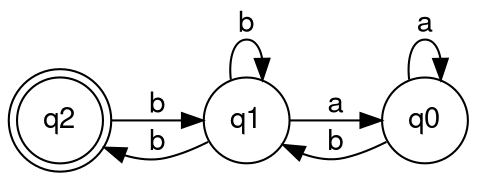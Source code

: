 digraph finite_state_machine {
	fontname="Helvetica,Arial,sans-serif"
	node [fontname="Helvetica,Arial,sans-serif"]
	edge [fontname="Helvetica,Arial,sans-serif"]
	rankdir=LR;
	node [shape = doublecircle]; q2
	node [shape = circle];
	q0 -> q0 [label = "a"];
	q0 -> q1 [label = "b"];
	q1 -> q1 [label = "b"];
	q1 -> q2 [label = "b"];
	q1 -> q0 [label = "a"];
	q2 -> q1 [label = "b"];
}
